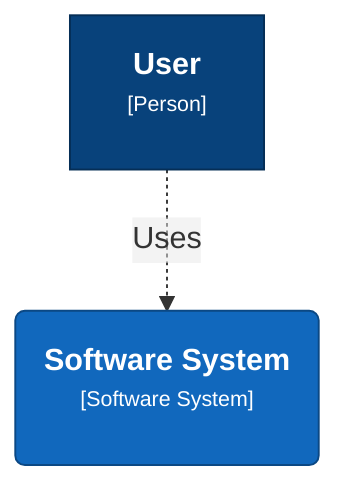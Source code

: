 graph TB
  linkStyle default fill:#ffffff
  1["<div style='font-weight: bold'>User</div><div style='font-size: 70%; margin-top: 0px'>[Person]</div><div style='font-size: 80%; margin-top:10px'></div>"]
  style 1 fill:#08427b,stroke:#052e56,color:#ffffff
  2("<div style='font-weight: bold'>Software System</div><div style='font-size: 70%; margin-top: 0px'>[Software System]</div><div style='font-size: 80%; margin-top:10px'></div>")
  style 2 fill:#1168bd,stroke:#0b4884,color:#ffffff
  1-. "<div>Uses</div><div style='font-size: 70%'></div>" .->2